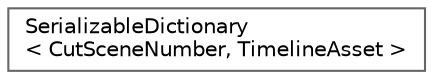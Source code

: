 digraph "クラス階層図"
{
 // LATEX_PDF_SIZE
  bgcolor="transparent";
  edge [fontname=Helvetica,fontsize=10,labelfontname=Helvetica,labelfontsize=10];
  node [fontname=Helvetica,fontsize=10,shape=box,height=0.2,width=0.4];
  rankdir="LR";
  Node0 [id="Node000000",label="SerializableDictionary\l\< CutSceneNumber, TimelineAsset \>",height=0.2,width=0.4,color="grey40", fillcolor="white", style="filled",URL="$class_serializable_dictionary.html",tooltip=" "];
}
